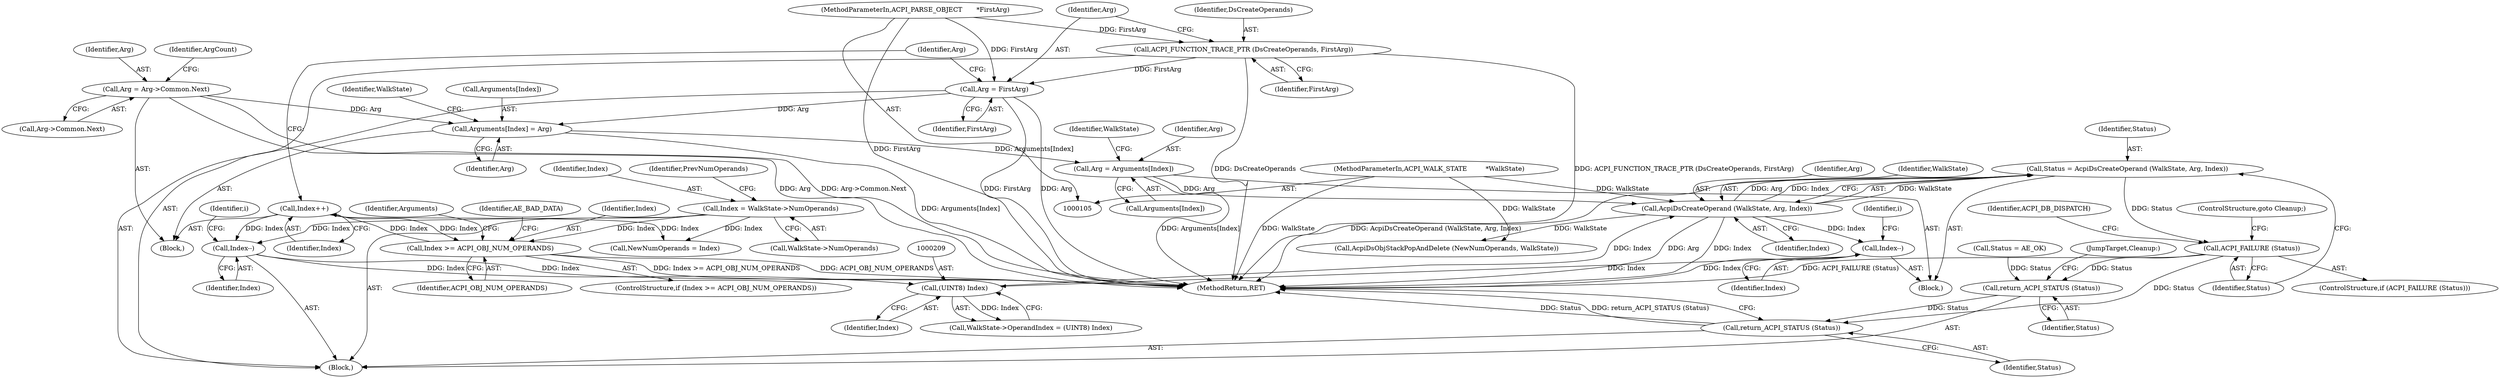 digraph "0_acpica_987a3b5cf7175916e2a4b6ea5b8e70f830dfe732@API" {
"1000211" [label="(Call,Status = AcpiDsCreateOperand (WalkState, Arg, Index))"];
"1000213" [label="(Call,AcpiDsCreateOperand (WalkState, Arg, Index))"];
"1000106" [label="(MethodParameterIn,ACPI_WALK_STATE         *WalkState)"];
"1000199" [label="(Call,Arg = Arguments[Index])"];
"1000149" [label="(Call,Arguments[Index] = Arg)"];
"1000161" [label="(Call,Arg = Arg->Common.Next)"];
"1000136" [label="(Call,Arg = FirstArg)"];
"1000133" [label="(Call,ACPI_FUNCTION_TRACE_PTR (DsCreateOperands, FirstArg))"];
"1000107" [label="(MethodParameterIn,ACPI_PARSE_OBJECT       *FirstArg)"];
"1000208" [label="(Call,(UINT8) Index)"];
"1000187" [label="(Call,Index--)"];
"1000120" [label="(Call,Index = WalkState->NumOperands)"];
"1000170" [label="(Call,Index++)"];
"1000143" [label="(Call,Index >= ACPI_OBJ_NUM_OPERANDS)"];
"1000232" [label="(Call,Index--)"];
"1000218" [label="(Call,ACPI_FAILURE (Status))"];
"1000234" [label="(Call,return_ACPI_STATUS (Status))"];
"1000258" [label="(Call,return_ACPI_STATUS (Status))"];
"1000121" [label="(Identifier,Index)"];
"1000138" [label="(Identifier,FirstArg)"];
"1000206" [label="(Identifier,WalkState)"];
"1000208" [label="(Call,(UINT8) Index)"];
"1000204" [label="(Call,WalkState->OperandIndex = (UINT8) Index)"];
"1000153" [label="(Identifier,Arg)"];
"1000110" [label="(Call,Status = AE_OK)"];
"1000236" [label="(JumpTarget,Cleanup:)"];
"1000157" [label="(Identifier,WalkState)"];
"1000151" [label="(Identifier,Arguments)"];
"1000211" [label="(Call,Status = AcpiDsCreateOperand (WalkState, Arg, Index))"];
"1000187" [label="(Call,Index--)"];
"1000216" [label="(Identifier,Index)"];
"1000233" [label="(Identifier,Index)"];
"1000148" [label="(Identifier,AE_BAD_DATA)"];
"1000107" [label="(MethodParameterIn,ACPI_PARSE_OBJECT       *FirstArg)"];
"1000145" [label="(Identifier,ACPI_OBJ_NUM_OPERANDS)"];
"1000232" [label="(Call,Index--)"];
"1000201" [label="(Call,Arguments[Index])"];
"1000106" [label="(MethodParameterIn,ACPI_WALK_STATE         *WalkState)"];
"1000218" [label="(Call,ACPI_FAILURE (Status))"];
"1000234" [label="(Call,return_ACPI_STATUS (Status))"];
"1000221" [label="(ControlStructure,goto Cleanup;)"];
"1000140" [label="(Identifier,Arg)"];
"1000162" [label="(Identifier,Arg)"];
"1000171" [label="(Identifier,Index)"];
"1000242" [label="(Call,AcpiDsObjStackPopAndDelete (NewNumOperands, WalkState))"];
"1000219" [label="(Identifier,Status)"];
"1000169" [label="(Identifier,ArgCount)"];
"1000122" [label="(Call,WalkState->NumOperands)"];
"1000215" [label="(Identifier,Arg)"];
"1000198" [label="(Block,)"];
"1000235" [label="(Identifier,Status)"];
"1000161" [label="(Call,Arg = Arg->Common.Next)"];
"1000137" [label="(Identifier,Arg)"];
"1000135" [label="(Identifier,FirstArg)"];
"1000260" [label="(MethodReturn,RET)"];
"1000199" [label="(Call,Arg = Arguments[Index])"];
"1000259" [label="(Identifier,Status)"];
"1000150" [label="(Call,Arguments[Index])"];
"1000200" [label="(Identifier,Arg)"];
"1000214" [label="(Identifier,WalkState)"];
"1000212" [label="(Identifier,Status)"];
"1000136" [label="(Call,Arg = FirstArg)"];
"1000133" [label="(Call,ACPI_FUNCTION_TRACE_PTR (DsCreateOperands, FirstArg))"];
"1000188" [label="(Identifier,Index)"];
"1000197" [label="(Identifier,i)"];
"1000210" [label="(Identifier,Index)"];
"1000149" [label="(Call,Arguments[Index] = Arg)"];
"1000144" [label="(Identifier,Index)"];
"1000120" [label="(Call,Index = WalkState->NumOperands)"];
"1000184" [label="(Call,NewNumOperands = Index)"];
"1000142" [label="(ControlStructure,if (Index >= ACPI_OBJ_NUM_OPERANDS))"];
"1000213" [label="(Call,AcpiDsCreateOperand (WalkState, Arg, Index))"];
"1000163" [label="(Call,Arg->Common.Next)"];
"1000127" [label="(Identifier,PrevNumOperands)"];
"1000217" [label="(ControlStructure,if (ACPI_FAILURE (Status)))"];
"1000224" [label="(Identifier,ACPI_DB_DISPATCH)"];
"1000108" [label="(Block,)"];
"1000141" [label="(Block,)"];
"1000143" [label="(Call,Index >= ACPI_OBJ_NUM_OPERANDS)"];
"1000191" [label="(Identifier,i)"];
"1000170" [label="(Call,Index++)"];
"1000258" [label="(Call,return_ACPI_STATUS (Status))"];
"1000134" [label="(Identifier,DsCreateOperands)"];
"1000211" -> "1000198"  [label="AST: "];
"1000211" -> "1000213"  [label="CFG: "];
"1000212" -> "1000211"  [label="AST: "];
"1000213" -> "1000211"  [label="AST: "];
"1000219" -> "1000211"  [label="CFG: "];
"1000211" -> "1000260"  [label="DDG: AcpiDsCreateOperand (WalkState, Arg, Index)"];
"1000213" -> "1000211"  [label="DDG: WalkState"];
"1000213" -> "1000211"  [label="DDG: Arg"];
"1000213" -> "1000211"  [label="DDG: Index"];
"1000211" -> "1000218"  [label="DDG: Status"];
"1000213" -> "1000216"  [label="CFG: "];
"1000214" -> "1000213"  [label="AST: "];
"1000215" -> "1000213"  [label="AST: "];
"1000216" -> "1000213"  [label="AST: "];
"1000213" -> "1000260"  [label="DDG: Index"];
"1000213" -> "1000260"  [label="DDG: Arg"];
"1000106" -> "1000213"  [label="DDG: WalkState"];
"1000199" -> "1000213"  [label="DDG: Arg"];
"1000208" -> "1000213"  [label="DDG: Index"];
"1000213" -> "1000232"  [label="DDG: Index"];
"1000213" -> "1000242"  [label="DDG: WalkState"];
"1000106" -> "1000105"  [label="AST: "];
"1000106" -> "1000260"  [label="DDG: WalkState"];
"1000106" -> "1000242"  [label="DDG: WalkState"];
"1000199" -> "1000198"  [label="AST: "];
"1000199" -> "1000201"  [label="CFG: "];
"1000200" -> "1000199"  [label="AST: "];
"1000201" -> "1000199"  [label="AST: "];
"1000206" -> "1000199"  [label="CFG: "];
"1000199" -> "1000260"  [label="DDG: Arguments[Index]"];
"1000149" -> "1000199"  [label="DDG: Arguments[Index]"];
"1000149" -> "1000141"  [label="AST: "];
"1000149" -> "1000153"  [label="CFG: "];
"1000150" -> "1000149"  [label="AST: "];
"1000153" -> "1000149"  [label="AST: "];
"1000157" -> "1000149"  [label="CFG: "];
"1000149" -> "1000260"  [label="DDG: Arguments[Index]"];
"1000161" -> "1000149"  [label="DDG: Arg"];
"1000136" -> "1000149"  [label="DDG: Arg"];
"1000161" -> "1000141"  [label="AST: "];
"1000161" -> "1000163"  [label="CFG: "];
"1000162" -> "1000161"  [label="AST: "];
"1000163" -> "1000161"  [label="AST: "];
"1000169" -> "1000161"  [label="CFG: "];
"1000161" -> "1000260"  [label="DDG: Arg->Common.Next"];
"1000161" -> "1000260"  [label="DDG: Arg"];
"1000136" -> "1000108"  [label="AST: "];
"1000136" -> "1000138"  [label="CFG: "];
"1000137" -> "1000136"  [label="AST: "];
"1000138" -> "1000136"  [label="AST: "];
"1000140" -> "1000136"  [label="CFG: "];
"1000136" -> "1000260"  [label="DDG: FirstArg"];
"1000136" -> "1000260"  [label="DDG: Arg"];
"1000133" -> "1000136"  [label="DDG: FirstArg"];
"1000107" -> "1000136"  [label="DDG: FirstArg"];
"1000133" -> "1000108"  [label="AST: "];
"1000133" -> "1000135"  [label="CFG: "];
"1000134" -> "1000133"  [label="AST: "];
"1000135" -> "1000133"  [label="AST: "];
"1000137" -> "1000133"  [label="CFG: "];
"1000133" -> "1000260"  [label="DDG: DsCreateOperands"];
"1000133" -> "1000260"  [label="DDG: ACPI_FUNCTION_TRACE_PTR (DsCreateOperands, FirstArg)"];
"1000107" -> "1000133"  [label="DDG: FirstArg"];
"1000107" -> "1000105"  [label="AST: "];
"1000107" -> "1000260"  [label="DDG: FirstArg"];
"1000208" -> "1000204"  [label="AST: "];
"1000208" -> "1000210"  [label="CFG: "];
"1000209" -> "1000208"  [label="AST: "];
"1000210" -> "1000208"  [label="AST: "];
"1000204" -> "1000208"  [label="CFG: "];
"1000208" -> "1000204"  [label="DDG: Index"];
"1000187" -> "1000208"  [label="DDG: Index"];
"1000232" -> "1000208"  [label="DDG: Index"];
"1000187" -> "1000108"  [label="AST: "];
"1000187" -> "1000188"  [label="CFG: "];
"1000188" -> "1000187"  [label="AST: "];
"1000191" -> "1000187"  [label="CFG: "];
"1000187" -> "1000260"  [label="DDG: Index"];
"1000120" -> "1000187"  [label="DDG: Index"];
"1000170" -> "1000187"  [label="DDG: Index"];
"1000120" -> "1000108"  [label="AST: "];
"1000120" -> "1000122"  [label="CFG: "];
"1000121" -> "1000120"  [label="AST: "];
"1000122" -> "1000120"  [label="AST: "];
"1000127" -> "1000120"  [label="CFG: "];
"1000120" -> "1000143"  [label="DDG: Index"];
"1000120" -> "1000184"  [label="DDG: Index"];
"1000170" -> "1000141"  [label="AST: "];
"1000170" -> "1000171"  [label="CFG: "];
"1000171" -> "1000170"  [label="AST: "];
"1000140" -> "1000170"  [label="CFG: "];
"1000170" -> "1000143"  [label="DDG: Index"];
"1000143" -> "1000170"  [label="DDG: Index"];
"1000170" -> "1000184"  [label="DDG: Index"];
"1000143" -> "1000142"  [label="AST: "];
"1000143" -> "1000145"  [label="CFG: "];
"1000144" -> "1000143"  [label="AST: "];
"1000145" -> "1000143"  [label="AST: "];
"1000148" -> "1000143"  [label="CFG: "];
"1000151" -> "1000143"  [label="CFG: "];
"1000143" -> "1000260"  [label="DDG: Index >= ACPI_OBJ_NUM_OPERANDS"];
"1000143" -> "1000260"  [label="DDG: ACPI_OBJ_NUM_OPERANDS"];
"1000232" -> "1000198"  [label="AST: "];
"1000232" -> "1000233"  [label="CFG: "];
"1000233" -> "1000232"  [label="AST: "];
"1000197" -> "1000232"  [label="CFG: "];
"1000232" -> "1000260"  [label="DDG: Index"];
"1000218" -> "1000217"  [label="AST: "];
"1000218" -> "1000219"  [label="CFG: "];
"1000219" -> "1000218"  [label="AST: "];
"1000221" -> "1000218"  [label="CFG: "];
"1000224" -> "1000218"  [label="CFG: "];
"1000218" -> "1000260"  [label="DDG: ACPI_FAILURE (Status)"];
"1000218" -> "1000234"  [label="DDG: Status"];
"1000218" -> "1000258"  [label="DDG: Status"];
"1000234" -> "1000108"  [label="AST: "];
"1000234" -> "1000235"  [label="CFG: "];
"1000235" -> "1000234"  [label="AST: "];
"1000236" -> "1000234"  [label="CFG: "];
"1000110" -> "1000234"  [label="DDG: Status"];
"1000234" -> "1000258"  [label="DDG: Status"];
"1000258" -> "1000108"  [label="AST: "];
"1000258" -> "1000259"  [label="CFG: "];
"1000259" -> "1000258"  [label="AST: "];
"1000260" -> "1000258"  [label="CFG: "];
"1000258" -> "1000260"  [label="DDG: Status"];
"1000258" -> "1000260"  [label="DDG: return_ACPI_STATUS (Status)"];
}
